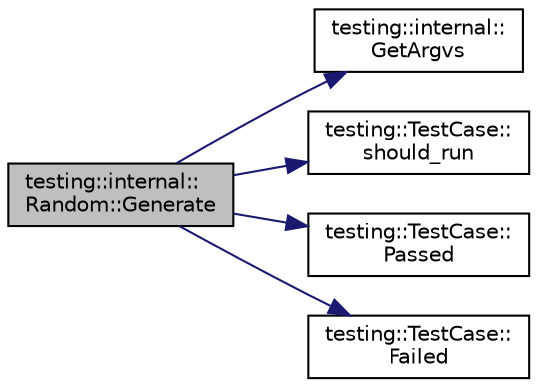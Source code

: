 digraph "testing::internal::Random::Generate"
{
  edge [fontname="Helvetica",fontsize="10",labelfontname="Helvetica",labelfontsize="10"];
  node [fontname="Helvetica",fontsize="10",shape=record];
  rankdir="LR";
  Node2 [label="testing::internal::\lRandom::Generate",height=0.2,width=0.4,color="black", fillcolor="grey75", style="filled", fontcolor="black"];
  Node2 -> Node3 [color="midnightblue",fontsize="10",style="solid",fontname="Helvetica"];
  Node3 [label="testing::internal::\lGetArgvs",height=0.2,width=0.4,color="black", fillcolor="white", style="filled",URL="$d0/da7/namespacetesting_1_1internal.html#a344160f771a3b754fa4e54b6e9846b23"];
  Node2 -> Node4 [color="midnightblue",fontsize="10",style="solid",fontname="Helvetica"];
  Node4 [label="testing::TestCase::\lshould_run",height=0.2,width=0.4,color="black", fillcolor="white", style="filled",URL="$d0/dfa/classtesting_1_1_test_case.html#a843d6cd43f3e587bfa8681990b9d59df"];
  Node2 -> Node5 [color="midnightblue",fontsize="10",style="solid",fontname="Helvetica"];
  Node5 [label="testing::TestCase::\lPassed",height=0.2,width=0.4,color="black", fillcolor="white", style="filled",URL="$d0/dfa/classtesting_1_1_test_case.html#a29bbfd227b732a90198b5280c039c271"];
  Node2 -> Node6 [color="midnightblue",fontsize="10",style="solid",fontname="Helvetica"];
  Node6 [label="testing::TestCase::\lFailed",height=0.2,width=0.4,color="black", fillcolor="white", style="filled",URL="$d0/dfa/classtesting_1_1_test_case.html#ae71c30eab6f1673b82090a0e745c2aa5"];
}
